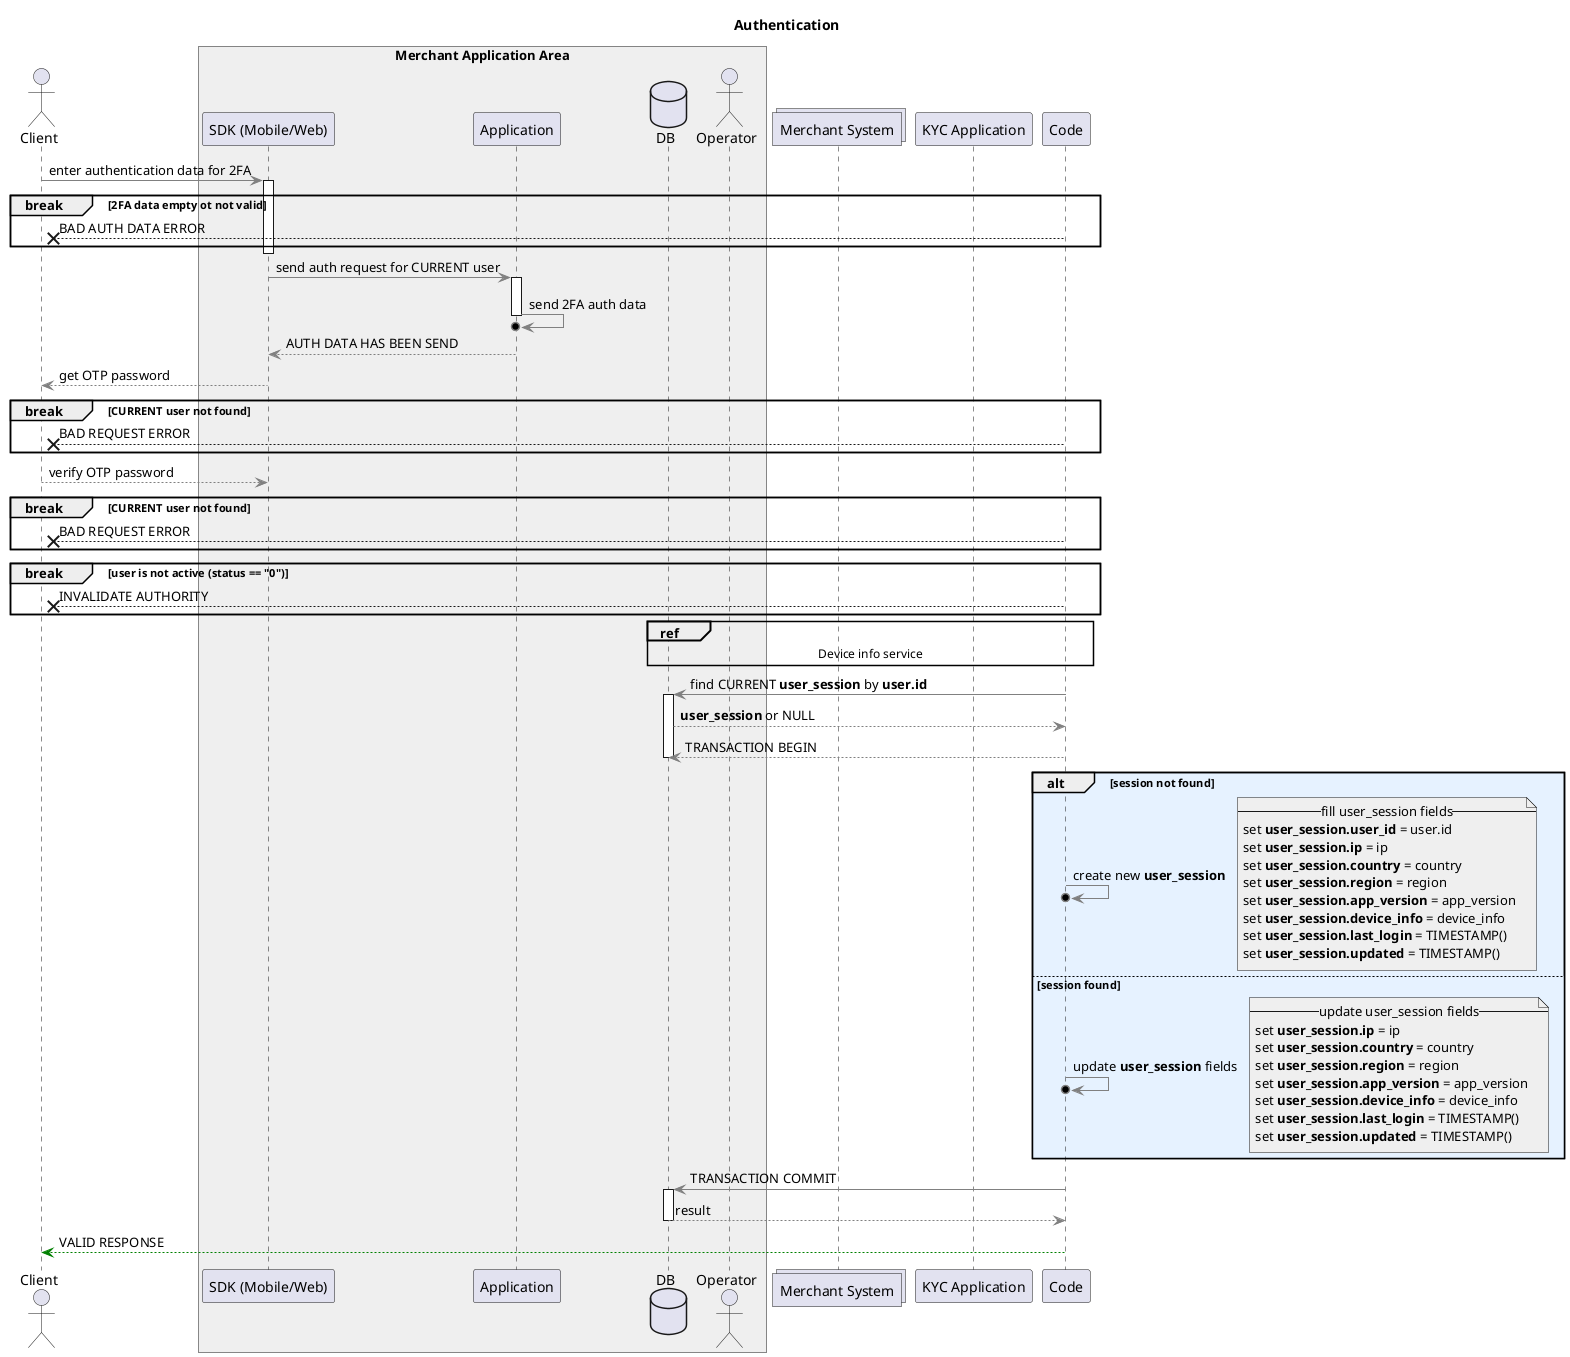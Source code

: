 @startuml
title Authentication

actor Client
box "Merchant Application Area" #efefef
	participant "SDK (Mobile/Web)" as SDK
	participant "Application" as Server
	database "DB" as DB
	actor Operator
end box
collections "Merchant System" as SYS
participant "KYC Application" as KYC

Client -[#gray]> SDK : enter authentication data for 2FA
activate SDK
	break 2FA data empty ot not valid
    	Code --x Client : BAD AUTH DATA ERROR
	end
	deactivate SDK
	SDK -[#gray]> Server : send auth request for CURRENT user
	activate Server
	Server -[#gray]>o Server : send 2FA auth data
	deactivate Server
	Server -[#gray]-> SDK : AUTH DATA HAS BEEN SEND
	SDK -[#gray]-> Client : get OTP password
	break CURRENT user not found
        Code --x Client : BAD REQUEST ERROR
    end
	Client -[#gray]-> SDK : verify OTP password
	break CURRENT user not found
    	Code --x Client : BAD REQUEST ERROR
	end
	break user is not active (status == "0")
    	Code --x Client : INVALIDATE AUTHORITY
	end

	ref over Code, DB : Device info service

	Code -[#gray]> DB : find CURRENT <b>user_session</b> by <b>user.id</b>
	activate DB
		DB -[#gray]-> Code : <b>user_session</b> or NULL
		Code -[#gray]-> DB : TRANSACTION BEGIN
	deactivate DB
	alt #e6f2ff session not found
		Code -[#gray]>o Code : create new <b>user_session</b>
		note right #efefef
			--fill user_session fields--
			set <b>user_session.user_id</b> = user.id
			set <b>user_session.ip</b> = ip
			set <b>user_session.country</b> = country
			set <b>user_session.region</b> = region
			set <b>user_session.app_version</b> = app_version
			set <b>user_session.device_info</b> = device_info
			set <b>user_session.last_login</b> = TIMESTAMP()
			set <b>user_session.updated</b> = TIMESTAMP()
		end note
	else session found
		Code -[#gray]>o Code : update <b>user_session</b> fields
		note right #efefef
			--update user_session fields--
			set <b>user_session.ip</b> = ip
			set <b>user_session.country</b> = country
			set <b>user_session.region</b> = region
			set <b>user_session.app_version</b> = app_version
			set <b>user_session.device_info</b> = device_info
			set <b>user_session.last_login</b> = TIMESTAMP()
			set <b>user_session.updated</b> = TIMESTAMP()
		end note
	end
	Code -[#gray]> DB : TRANSACTION COMMIT
	activate DB
		DB -[#gray]-> Code : result
	deactivate DB
    Code -[#green]-> Client : VALID RESPONSE
deactivate Code
@enduml


@startuml
title Device info service
box "Application" #efefef
	participant "Application Code" as Code
	database "Application DB" as DB
end box

alt #e6f2ff mobile client
		Code -[#gray]> DB : find <b>mobile device</b> by <b>uid</b>
		activate DB
			DB -[#gray]->o Code : <b>mobile device</b> or NULL
			Code -[#gray]-> DB : TRANSACTION BEGIN
		deactivate DB
		alt #ffe7cf mobile device found
			Code -[#gray]>o Code : update <b>device_mobile</b> fields
			note right #efefef
				--update device_mobile fields--
				set <b>device_mobile.os</b> = device_info.os
				set <b>device_mobile.advertising_identifier</b> = device_info.advertising_identifier
				set <b>device_mobile.push_device_token</b> = device_info.push_device_token
				set <b>device_mobile.updated</b> = TIMESTAMP()
			end note
		else there is no any mobile devices
			alt #fffef2 platform == "android"
				Code -[#gray]>o Code : create new <b>device_android_info</b>
				note right #efefef
					--fill device_android_info fields--
					set <b>device_android_info.udid</b> = device_info.udid
					set <b>device_android_info.id_telefonia</b> = device_info.id_telefonia
					set <b>device_android_info.mac</b> = device_info.mac
					--fill device_mobile fields--
					set <b>device_mobile.android_info_id</b> = device_android_info.id
				end note
			else platform == "ios"
				Code -[#gray]>o Code : create new <b>device_ios_info</b>
				note right #efefef
					--fill device_ios_info fields--
					set <b>device_ios_info.identifier_for_vendor</b> = device_info.identifier_for_vendor
					set <b>device_ios_info.open_udid</b> = device_info.open_udid
					--fill device_mobile fields--
					set <b>device_mobile.ios_info_id</b> = device_ios_info.id
				end note
			else platform == "windows"
				Code -[#gray]>o Code : create new <b>device_windows_info</b>
				note right #efefef
					--fill device_windows_info fields--
					set <b>device_windows_info.udid</b> = device_info.udid
					set <b>device_windows_info.device_unique_identifier</b> = device_info.device_unique_identifier
					set <b>device_windows_info.device_vendor</b> = device_info.device_vendor
					--fill device_mobile fields--
					set <b>device_mobile.windows_info_id</b> = device_windows_info.id
				end note
			end
			Code -[#gray]>o Code : create new <b>device_mobile</b>
			note right #efefef
				--fill device_mobile fields--
				set <b>device_mobile.user_id</b> = user.id
				set <b>device_mobile.uid</b> = device_info.uid
				set <b>device_mobile.device_type</b> = device_info.device_type
				set <b>device_mobile.device_model</b> = device_info.device_model
				set <b>device_mobile.os</b> = device_info.os
				set <b>device_mobile.advertising_identifier</b> = device_info.advertising_identifier
				set <b>device_mobile.push_device_token</b> = device_info.push_device_token
				set <b>device_mobile.updated</b> = TIMESTAMP()
				set <b>device_mobile.created</b> = TIMESTAMP()
			end note
		end
		Code -[#gray]> DB : TRANSACTION COMMIT
		activate DB
			DB -[#gray]-> Code : result
		deactivate DB
	else browser
		Code -[#gray]> DB : find <b>browser device</b> by <b>user_id</b>
		activate DB
			DB -[#gray]->o Code : <b>browser device</b> or NULL
			Code -[#gray]-> DB : TRANSACTION BEGIN
		deactivate DB
		alt #f2e6ff browser device found
			Code -[#gray]>o Code : update <b>device_browser</b> fields
			note right #efefef
				--update device_browser fields--
				set <b>device_browser.user_agent</b> = device_info.user_agent
				set <b>device_browser.browser</b> = device_info.browser
				set <b>device_browser.version</b> = device_info.version
				set <b>device_browser.updated</b> = TIMESTAMP()
			end note
		else there is no any browsers
			Code -[#gray]>o Code : create new <b>device_browser</b>
			note right #efefef
				--fill device_browser fields--
				set <b>device_browser.user_id</b> = user.id
				set <b>device_browser.user_agent</b> = device_info.user_agent
				set <b>device_browser.browser</b> = device_info.browser
				set <b>device_browser.version</b> = device_info.version
				set <b>device_browser.updated</b> = TIMESTAMP()
				set <b>device_browser.created</b> = TIMESTAMP()
			end note
		end
		Code -[#gray]> DB : TRANSACTION COMMIT
		activate DB
			DB -[#gray]-> Code : result
		deactivate DB
	end
@enduml